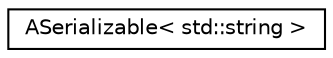 digraph "Graphical Class Hierarchy"
{
 // LATEX_PDF_SIZE
  edge [fontname="Helvetica",fontsize="10",labelfontname="Helvetica",labelfontsize="10"];
  node [fontname="Helvetica",fontsize="10",shape=record];
  rankdir="LR";
  Node0 [label="ASerializable\< std::string \>",height=0.2,width=0.4,color="black", fillcolor="white", style="filled",URL="$structASerializable_3_01std_1_1string_01_4.html",tooltip=" "];
}
